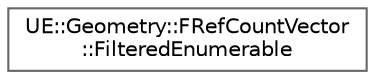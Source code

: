digraph "Graphical Class Hierarchy"
{
 // INTERACTIVE_SVG=YES
 // LATEX_PDF_SIZE
  bgcolor="transparent";
  edge [fontname=Helvetica,fontsize=10,labelfontname=Helvetica,labelfontsize=10];
  node [fontname=Helvetica,fontsize=10,shape=box,height=0.2,width=0.4];
  rankdir="LR";
  Node0 [id="Node000000",label="UE::Geometry::FRefCountVector\l::FilteredEnumerable",height=0.2,width=0.4,color="grey40", fillcolor="white", style="filled",URL="$d4/dde/classUE_1_1Geometry_1_1FRefCountVector_1_1FilteredEnumerable.html",tooltip=" "];
}
